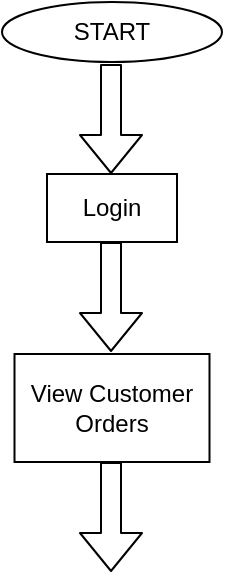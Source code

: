 <mxfile version="13.1.6" type="github"><diagram id="Z1raAA6gh114MOupmUsH" name="Page-1"><mxGraphModel dx="782" dy="478" grid="1" gridSize="10" guides="1" tooltips="1" connect="1" arrows="1" fold="1" page="1" pageScale="1" pageWidth="850" pageHeight="1100" math="0" shadow="0"><root><mxCell id="0"/><mxCell id="1" parent="0"/><mxCell id="UJpPWXgscfE9Nbg8LadJ-1" value="" style="ellipse;whiteSpace=wrap;html=1;" vertex="1" parent="1"><mxGeometry x="340" y="30" width="110" height="30" as="geometry"/></mxCell><mxCell id="UJpPWXgscfE9Nbg8LadJ-2" value="START" style="text;html=1;strokeColor=none;fillColor=none;align=center;verticalAlign=middle;whiteSpace=wrap;rounded=0;" vertex="1" parent="1"><mxGeometry x="375" y="35" width="40" height="20" as="geometry"/></mxCell><mxCell id="UJpPWXgscfE9Nbg8LadJ-5" value="" style="rounded=0;whiteSpace=wrap;html=1;" vertex="1" parent="1"><mxGeometry x="362.5" y="116" width="65" height="34" as="geometry"/></mxCell><mxCell id="UJpPWXgscfE9Nbg8LadJ-6" value="Login" style="text;html=1;strokeColor=none;fillColor=none;align=center;verticalAlign=middle;whiteSpace=wrap;rounded=0;" vertex="1" parent="1"><mxGeometry x="375" y="123" width="40" height="20" as="geometry"/></mxCell><mxCell id="UJpPWXgscfE9Nbg8LadJ-7" value="" style="shape=flexArrow;endArrow=classic;html=1;exitX=0.5;exitY=1;exitDx=0;exitDy=0;" edge="1" parent="1"><mxGeometry width="50" height="50" relative="1" as="geometry"><mxPoint x="394.5" y="150" as="sourcePoint"/><mxPoint x="394.5" y="205" as="targetPoint"/></mxGeometry></mxCell><mxCell id="UJpPWXgscfE9Nbg8LadJ-14" value="" style="rounded=0;whiteSpace=wrap;html=1;" vertex="1" parent="1"><mxGeometry x="346.25" y="206" width="97.5" height="54" as="geometry"/></mxCell><mxCell id="UJpPWXgscfE9Nbg8LadJ-18" value="" style="shape=flexArrow;endArrow=classic;html=1;exitX=0.5;exitY=1;exitDx=0;exitDy=0;" edge="1" parent="1"><mxGeometry width="50" height="50" relative="1" as="geometry"><mxPoint x="394.5" y="61" as="sourcePoint"/><mxPoint x="394.5" y="116" as="targetPoint"/></mxGeometry></mxCell><mxCell id="UJpPWXgscfE9Nbg8LadJ-19" value="View Customer Orders" style="text;html=1;strokeColor=none;fillColor=none;align=center;verticalAlign=middle;whiteSpace=wrap;rounded=0;" vertex="1" parent="1"><mxGeometry x="350" y="223" width="90" height="20" as="geometry"/></mxCell><mxCell id="UJpPWXgscfE9Nbg8LadJ-20" value="" style="shape=flexArrow;endArrow=classic;html=1;exitX=0.5;exitY=1;exitDx=0;exitDy=0;" edge="1" parent="1"><mxGeometry width="50" height="50" relative="1" as="geometry"><mxPoint x="394.5" y="260" as="sourcePoint"/><mxPoint x="394.5" y="315" as="targetPoint"/></mxGeometry></mxCell></root></mxGraphModel></diagram></mxfile>
